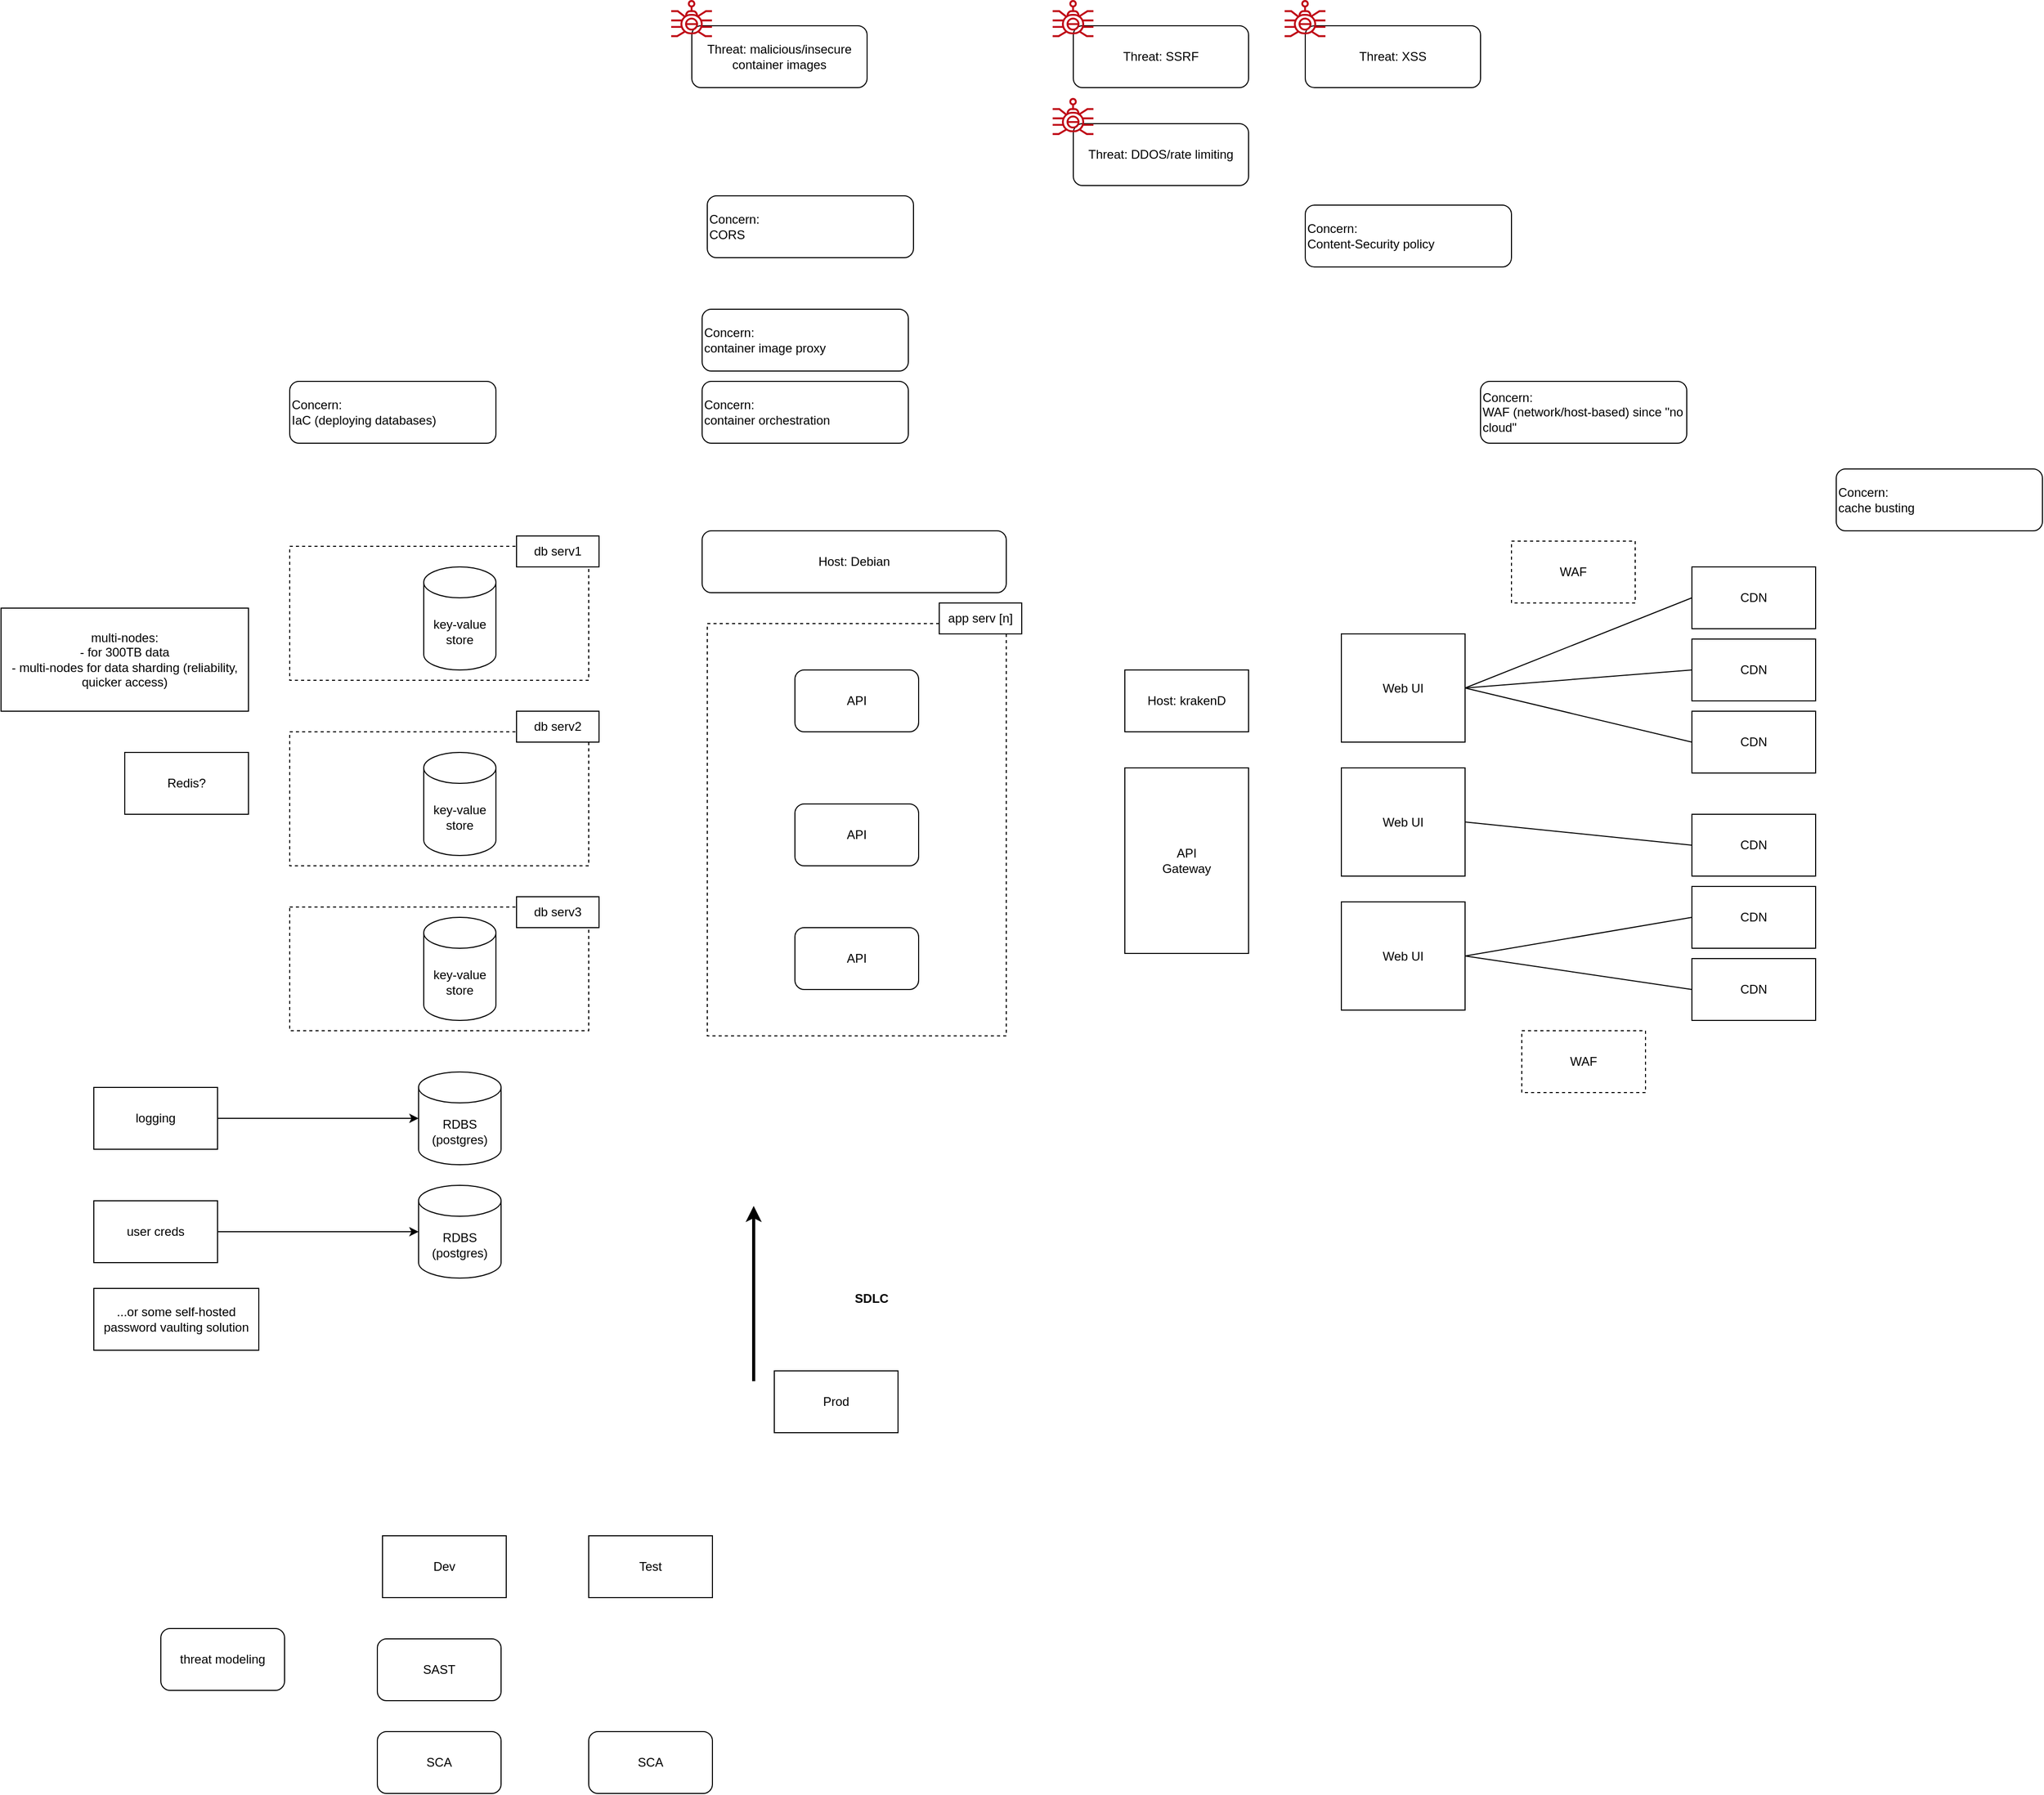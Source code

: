 <mxfile>
    <diagram id="99oPlt2z29j_kFsxYzRW" name="Page-1">
        <mxGraphModel dx="2406" dy="1740" grid="1" gridSize="10" guides="1" tooltips="1" connect="1" arrows="1" fold="1" page="0" pageScale="1" pageWidth="850" pageHeight="1100" math="0" shadow="0">
            <root>
                <mxCell id="0"/>
                <mxCell id="1" parent="0"/>
                <mxCell id="2" value="API" style="rounded=1;whiteSpace=wrap;html=1;" vertex="1" parent="1">
                    <mxGeometry x="120" y="480" width="120" height="60" as="geometry"/>
                </mxCell>
                <mxCell id="3" value="API" style="rounded=1;whiteSpace=wrap;html=1;" vertex="1" parent="1">
                    <mxGeometry x="120" y="610" width="120" height="60" as="geometry"/>
                </mxCell>
                <mxCell id="4" value="API" style="rounded=1;whiteSpace=wrap;html=1;" vertex="1" parent="1">
                    <mxGeometry x="120" y="730" width="120" height="60" as="geometry"/>
                </mxCell>
                <mxCell id="5" value="" style="rounded=0;whiteSpace=wrap;html=1;dashed=1;fillColor=none;" vertex="1" parent="1">
                    <mxGeometry x="35" y="435" width="290" height="400" as="geometry"/>
                </mxCell>
                <mxCell id="6" value="app serv [n]" style="rounded=0;whiteSpace=wrap;html=1;" vertex="1" parent="1">
                    <mxGeometry x="260" y="415" width="80" height="30" as="geometry"/>
                </mxCell>
                <mxCell id="7" value="Host: Debian" style="rounded=1;whiteSpace=wrap;html=1;" vertex="1" parent="1">
                    <mxGeometry x="30" y="345" width="295" height="60" as="geometry"/>
                </mxCell>
                <mxCell id="8" value="&lt;div&gt;API &lt;br&gt;&lt;/div&gt;&lt;div&gt;Gateway&lt;br&gt;&lt;/div&gt;" style="rounded=0;whiteSpace=wrap;html=1;" vertex="1" parent="1">
                    <mxGeometry x="440" y="575" width="120" height="180" as="geometry"/>
                </mxCell>
                <mxCell id="9" value="" style="rounded=0;whiteSpace=wrap;html=1;dashed=1;fillColor=none;" vertex="1" parent="1">
                    <mxGeometry x="-370" y="540" width="290" height="130" as="geometry"/>
                </mxCell>
                <mxCell id="10" value="&lt;div&gt;key-value&lt;/div&gt;&lt;div&gt;store&lt;br&gt;&lt;/div&gt;" style="shape=cylinder3;whiteSpace=wrap;html=1;boundedLbl=1;backgroundOutline=1;size=15;" vertex="1" parent="1">
                    <mxGeometry x="-240" y="560" width="70" height="100" as="geometry"/>
                </mxCell>
                <mxCell id="11" value="Redis?" style="rounded=0;whiteSpace=wrap;html=1;" vertex="1" parent="1">
                    <mxGeometry x="-530" y="560" width="120" height="60" as="geometry"/>
                </mxCell>
                <mxCell id="12" value="&lt;div&gt;key-value&lt;/div&gt;&lt;div&gt;store&lt;br&gt;&lt;/div&gt;" style="shape=cylinder3;whiteSpace=wrap;html=1;boundedLbl=1;backgroundOutline=1;size=15;" vertex="1" parent="1">
                    <mxGeometry x="-240" y="720" width="70" height="100" as="geometry"/>
                </mxCell>
                <mxCell id="13" value="&lt;div&gt;key-value&lt;/div&gt;&lt;div&gt;store&lt;br&gt;&lt;/div&gt;" style="shape=cylinder3;whiteSpace=wrap;html=1;boundedLbl=1;backgroundOutline=1;size=15;" vertex="1" parent="1">
                    <mxGeometry x="-240" y="380" width="70" height="100" as="geometry"/>
                </mxCell>
                <mxCell id="14" value="&lt;div&gt;multi-nodes:&lt;/div&gt;&lt;div&gt;- for 300TB data&lt;/div&gt;&lt;div&gt;- multi-nodes for data sharding (reliability, quicker access)&lt;br&gt;&lt;/div&gt;" style="rounded=0;whiteSpace=wrap;html=1;" vertex="1" parent="1">
                    <mxGeometry x="-650" y="420" width="240" height="100" as="geometry"/>
                </mxCell>
                <mxCell id="15" value="" style="rounded=0;whiteSpace=wrap;html=1;dashed=1;fillColor=none;" vertex="1" parent="1">
                    <mxGeometry x="-370" y="360" width="290" height="130" as="geometry"/>
                </mxCell>
                <mxCell id="16" value="" style="rounded=0;whiteSpace=wrap;html=1;dashed=1;fillColor=none;" vertex="1" parent="1">
                    <mxGeometry x="-370" y="710" width="290" height="120" as="geometry"/>
                </mxCell>
                <mxCell id="17" value="db serv1" style="rounded=0;whiteSpace=wrap;html=1;" vertex="1" parent="1">
                    <mxGeometry x="-150" y="350" width="80" height="30" as="geometry"/>
                </mxCell>
                <mxCell id="18" value="db serv2" style="rounded=0;whiteSpace=wrap;html=1;" vertex="1" parent="1">
                    <mxGeometry x="-150" y="520" width="80" height="30" as="geometry"/>
                </mxCell>
                <mxCell id="19" value="db serv3" style="rounded=0;whiteSpace=wrap;html=1;" vertex="1" parent="1">
                    <mxGeometry x="-150" y="700" width="80" height="30" as="geometry"/>
                </mxCell>
                <mxCell id="20" value="Host: krakenD" style="rounded=0;whiteSpace=wrap;html=1;" vertex="1" parent="1">
                    <mxGeometry x="440" y="480" width="120" height="60" as="geometry"/>
                </mxCell>
                <mxCell id="21" value="RDBS&lt;br&gt;(postgres)" style="shape=cylinder3;whiteSpace=wrap;html=1;boundedLbl=1;backgroundOutline=1;size=15;" vertex="1" parent="1">
                    <mxGeometry x="-245" y="980" width="80" height="90" as="geometry"/>
                </mxCell>
                <mxCell id="22" value="user creds" style="rounded=0;whiteSpace=wrap;html=1;" vertex="1" parent="1">
                    <mxGeometry x="-560" y="995" width="120" height="60" as="geometry"/>
                </mxCell>
                <mxCell id="23" value="" style="endArrow=classic;html=1;exitX=1;exitY=0.5;exitDx=0;exitDy=0;entryX=0;entryY=0.5;entryDx=0;entryDy=0;entryPerimeter=0;" edge="1" parent="1" source="22" target="21">
                    <mxGeometry width="50" height="50" relative="1" as="geometry">
                        <mxPoint x="-360" y="1050" as="sourcePoint"/>
                        <mxPoint x="-310" y="1000" as="targetPoint"/>
                    </mxGeometry>
                </mxCell>
                <mxCell id="24" value="...or some self-hosted&lt;br&gt;password vaulting solution" style="rounded=0;whiteSpace=wrap;html=1;" vertex="1" parent="1">
                    <mxGeometry x="-560" y="1080" width="160" height="60" as="geometry"/>
                </mxCell>
                <mxCell id="26" value="Concern:&lt;br&gt;container orchestration" style="rounded=1;whiteSpace=wrap;html=1;align=left;" vertex="1" parent="1">
                    <mxGeometry x="30" y="200" width="200" height="60" as="geometry"/>
                </mxCell>
                <mxCell id="27" value="Concern:&lt;br&gt;IaC (deploying databases)" style="rounded=1;whiteSpace=wrap;html=1;align=left;" vertex="1" parent="1">
                    <mxGeometry x="-370" y="200" width="200" height="60" as="geometry"/>
                </mxCell>
                <mxCell id="28" value="Concern:&lt;br&gt;container image proxy" style="rounded=1;whiteSpace=wrap;html=1;align=left;" vertex="1" parent="1">
                    <mxGeometry x="30" y="130" width="200" height="60" as="geometry"/>
                </mxCell>
                <mxCell id="29" value="" style="endArrow=classic;html=1;strokeWidth=3;" edge="1" parent="1">
                    <mxGeometry width="50" height="50" relative="1" as="geometry">
                        <mxPoint x="80" y="1170" as="sourcePoint"/>
                        <mxPoint x="80" y="1000" as="targetPoint"/>
                        <Array as="points">
                            <mxPoint x="80" y="1090"/>
                        </Array>
                    </mxGeometry>
                </mxCell>
                <mxCell id="30" value="&lt;b&gt;SDLC&lt;/b&gt;" style="text;html=1;strokeColor=none;fillColor=none;align=center;verticalAlign=middle;whiteSpace=wrap;rounded=0;strokeWidth=3;" vertex="1" parent="1">
                    <mxGeometry x="127.5" y="1070" width="132.5" height="40" as="geometry"/>
                </mxCell>
                <mxCell id="31" value="Dev" style="rounded=0;whiteSpace=wrap;html=1;strokeWidth=1;" vertex="1" parent="1">
                    <mxGeometry x="-280" y="1320" width="120" height="60" as="geometry"/>
                </mxCell>
                <mxCell id="32" value="Test" style="rounded=0;whiteSpace=wrap;html=1;strokeWidth=1;" vertex="1" parent="1">
                    <mxGeometry x="-80" y="1320" width="120" height="60" as="geometry"/>
                </mxCell>
                <mxCell id="33" value="Prod" style="rounded=0;whiteSpace=wrap;html=1;strokeWidth=1;" vertex="1" parent="1">
                    <mxGeometry x="100" y="1160" width="120" height="60" as="geometry"/>
                </mxCell>
                <mxCell id="34" value="threat modeling" style="rounded=1;whiteSpace=wrap;html=1;strokeWidth=1;" vertex="1" parent="1">
                    <mxGeometry x="-495" y="1410" width="120" height="60" as="geometry"/>
                </mxCell>
                <mxCell id="35" value="SAST" style="rounded=1;whiteSpace=wrap;html=1;strokeWidth=1;" vertex="1" parent="1">
                    <mxGeometry x="-285" y="1420" width="120" height="60" as="geometry"/>
                </mxCell>
                <mxCell id="36" value="SCA" style="rounded=1;whiteSpace=wrap;html=1;strokeWidth=1;" vertex="1" parent="1">
                    <mxGeometry x="-285" y="1510" width="120" height="60" as="geometry"/>
                </mxCell>
                <mxCell id="37" value="Threat: DDOS/rate limiting" style="rounded=1;whiteSpace=wrap;html=1;strokeWidth=1;" vertex="1" parent="1">
                    <mxGeometry x="390" y="-50" width="170" height="60" as="geometry"/>
                </mxCell>
                <mxCell id="38" value="" style="sketch=0;outlineConnect=0;fontColor=#232F3E;gradientColor=none;fillColor=#BF0816;strokeColor=none;dashed=0;verticalLabelPosition=bottom;verticalAlign=top;align=center;html=1;fontSize=12;fontStyle=0;aspect=fixed;pointerEvents=1;shape=mxgraph.aws4.waf_bad_bot;strokeWidth=1;" vertex="1" parent="1">
                    <mxGeometry x="370" y="-75" width="39.55" height="36" as="geometry"/>
                </mxCell>
                <mxCell id="39" value="&lt;div&gt;Web UI&lt;/div&gt;" style="rounded=0;whiteSpace=wrap;html=1;" vertex="1" parent="1">
                    <mxGeometry x="650" y="575" width="120" height="105" as="geometry"/>
                </mxCell>
                <mxCell id="40" value="Threat: SSRF" style="rounded=1;whiteSpace=wrap;html=1;strokeWidth=1;" vertex="1" parent="1">
                    <mxGeometry x="390" y="-145" width="170" height="60" as="geometry"/>
                </mxCell>
                <mxCell id="41" value="" style="sketch=0;outlineConnect=0;fontColor=#232F3E;gradientColor=none;fillColor=#BF0816;strokeColor=none;dashed=0;verticalLabelPosition=bottom;verticalAlign=top;align=center;html=1;fontSize=12;fontStyle=0;aspect=fixed;pointerEvents=1;shape=mxgraph.aws4.waf_bad_bot;strokeWidth=1;" vertex="1" parent="1">
                    <mxGeometry x="370" y="-170" width="39.55" height="36" as="geometry"/>
                </mxCell>
                <mxCell id="42" value="&lt;div&gt;Web UI&lt;/div&gt;" style="rounded=0;whiteSpace=wrap;html=1;" vertex="1" parent="1">
                    <mxGeometry x="650" y="445" width="120" height="105" as="geometry"/>
                </mxCell>
                <mxCell id="43" value="&lt;div&gt;Web UI&lt;/div&gt;" style="rounded=0;whiteSpace=wrap;html=1;" vertex="1" parent="1">
                    <mxGeometry x="650" y="705" width="120" height="105" as="geometry"/>
                </mxCell>
                <mxCell id="45" value="&lt;div&gt;CDN&lt;/div&gt;" style="rounded=0;whiteSpace=wrap;html=1;" vertex="1" parent="1">
                    <mxGeometry x="990" y="380" width="120" height="60" as="geometry"/>
                </mxCell>
                <mxCell id="46" value="&lt;div&gt;CDN&lt;/div&gt;" style="rounded=0;whiteSpace=wrap;html=1;" vertex="1" parent="1">
                    <mxGeometry x="990" y="450" width="120" height="60" as="geometry"/>
                </mxCell>
                <mxCell id="47" value="&lt;div&gt;CDN&lt;/div&gt;" style="rounded=0;whiteSpace=wrap;html=1;" vertex="1" parent="1">
                    <mxGeometry x="990" y="520" width="120" height="60" as="geometry"/>
                </mxCell>
                <mxCell id="48" value="&lt;div&gt;CDN&lt;/div&gt;" style="rounded=0;whiteSpace=wrap;html=1;" vertex="1" parent="1">
                    <mxGeometry x="990" y="620" width="120" height="60" as="geometry"/>
                </mxCell>
                <mxCell id="49" value="&lt;div&gt;CDN&lt;/div&gt;" style="rounded=0;whiteSpace=wrap;html=1;" vertex="1" parent="1">
                    <mxGeometry x="990" y="690" width="120" height="60" as="geometry"/>
                </mxCell>
                <mxCell id="50" value="&lt;div&gt;CDN&lt;/div&gt;" style="rounded=0;whiteSpace=wrap;html=1;" vertex="1" parent="1">
                    <mxGeometry x="990" y="760" width="120" height="60" as="geometry"/>
                </mxCell>
                <mxCell id="51" value="" style="endArrow=none;html=1;strokeWidth=1;entryX=0;entryY=0.5;entryDx=0;entryDy=0;exitX=1;exitY=0.5;exitDx=0;exitDy=0;" edge="1" parent="1" source="42" target="45">
                    <mxGeometry width="50" height="50" relative="1" as="geometry">
                        <mxPoint x="860" y="455" as="sourcePoint"/>
                        <mxPoint x="910" y="405" as="targetPoint"/>
                    </mxGeometry>
                </mxCell>
                <mxCell id="52" value="" style="endArrow=none;html=1;strokeWidth=1;entryX=0;entryY=0.5;entryDx=0;entryDy=0;exitX=1;exitY=0.5;exitDx=0;exitDy=0;" edge="1" parent="1" source="42" target="46">
                    <mxGeometry width="50" height="50" relative="1" as="geometry">
                        <mxPoint x="620" y="400" as="sourcePoint"/>
                        <mxPoint x="670" y="350" as="targetPoint"/>
                    </mxGeometry>
                </mxCell>
                <mxCell id="53" value="" style="endArrow=none;html=1;strokeWidth=1;entryX=0;entryY=0.5;entryDx=0;entryDy=0;exitX=1;exitY=0.5;exitDx=0;exitDy=0;" edge="1" parent="1" source="42" target="47">
                    <mxGeometry width="50" height="50" relative="1" as="geometry">
                        <mxPoint x="620" y="400" as="sourcePoint"/>
                        <mxPoint x="670" y="350" as="targetPoint"/>
                    </mxGeometry>
                </mxCell>
                <mxCell id="54" value="" style="endArrow=none;html=1;strokeWidth=1;entryX=0;entryY=0.5;entryDx=0;entryDy=0;exitX=1;exitY=0.5;exitDx=0;exitDy=0;" edge="1" parent="1" source="43" target="50">
                    <mxGeometry width="50" height="50" relative="1" as="geometry">
                        <mxPoint x="620" y="400" as="sourcePoint"/>
                        <mxPoint x="670" y="350" as="targetPoint"/>
                    </mxGeometry>
                </mxCell>
                <mxCell id="55" value="" style="endArrow=none;html=1;strokeWidth=1;entryX=0;entryY=0.5;entryDx=0;entryDy=0;exitX=1;exitY=0.5;exitDx=0;exitDy=0;" edge="1" parent="1" source="43" target="49">
                    <mxGeometry width="50" height="50" relative="1" as="geometry">
                        <mxPoint x="620" y="400" as="sourcePoint"/>
                        <mxPoint x="670" y="350" as="targetPoint"/>
                    </mxGeometry>
                </mxCell>
                <mxCell id="56" value="" style="endArrow=none;html=1;strokeWidth=1;entryX=0;entryY=0.5;entryDx=0;entryDy=0;exitX=1;exitY=0.5;exitDx=0;exitDy=0;" edge="1" parent="1" source="39" target="48">
                    <mxGeometry width="50" height="50" relative="1" as="geometry">
                        <mxPoint x="620" y="400" as="sourcePoint"/>
                        <mxPoint x="670" y="350" as="targetPoint"/>
                    </mxGeometry>
                </mxCell>
                <mxCell id="57" value="Concern:&lt;br&gt;cache busting" style="rounded=1;whiteSpace=wrap;html=1;align=left;" vertex="1" parent="1">
                    <mxGeometry x="1130" y="285" width="200" height="60" as="geometry"/>
                </mxCell>
                <mxCell id="58" value="Threat: XSS" style="rounded=1;whiteSpace=wrap;html=1;strokeWidth=1;" vertex="1" parent="1">
                    <mxGeometry x="615" y="-145" width="170" height="60" as="geometry"/>
                </mxCell>
                <mxCell id="59" value="" style="sketch=0;outlineConnect=0;fontColor=#232F3E;gradientColor=none;fillColor=#BF0816;strokeColor=none;dashed=0;verticalLabelPosition=bottom;verticalAlign=top;align=center;html=1;fontSize=12;fontStyle=0;aspect=fixed;pointerEvents=1;shape=mxgraph.aws4.waf_bad_bot;strokeWidth=1;" vertex="1" parent="1">
                    <mxGeometry x="595" y="-170" width="39.55" height="36" as="geometry"/>
                </mxCell>
                <mxCell id="60" value="Threat: malicious/insecure container images" style="rounded=1;whiteSpace=wrap;html=1;strokeWidth=1;" vertex="1" parent="1">
                    <mxGeometry x="20" y="-145" width="170" height="60" as="geometry"/>
                </mxCell>
                <mxCell id="61" value="" style="sketch=0;outlineConnect=0;fontColor=#232F3E;gradientColor=none;fillColor=#BF0816;strokeColor=none;dashed=0;verticalLabelPosition=bottom;verticalAlign=top;align=center;html=1;fontSize=12;fontStyle=0;aspect=fixed;pointerEvents=1;shape=mxgraph.aws4.waf_bad_bot;strokeWidth=1;" vertex="1" parent="1">
                    <mxGeometry y="-170" width="39.55" height="36" as="geometry"/>
                </mxCell>
                <mxCell id="62" value="RDBS&lt;br&gt;(postgres)" style="shape=cylinder3;whiteSpace=wrap;html=1;boundedLbl=1;backgroundOutline=1;size=15;" vertex="1" parent="1">
                    <mxGeometry x="-245" y="870" width="80" height="90" as="geometry"/>
                </mxCell>
                <mxCell id="63" value="logging" style="rounded=0;whiteSpace=wrap;html=1;" vertex="1" parent="1">
                    <mxGeometry x="-560" y="885" width="120" height="60" as="geometry"/>
                </mxCell>
                <mxCell id="64" value="" style="endArrow=classic;html=1;exitX=1;exitY=0.5;exitDx=0;exitDy=0;entryX=0;entryY=0.5;entryDx=0;entryDy=0;entryPerimeter=0;" edge="1" parent="1" source="63" target="62">
                    <mxGeometry width="50" height="50" relative="1" as="geometry">
                        <mxPoint x="-360" y="940" as="sourcePoint"/>
                        <mxPoint x="-310" y="890" as="targetPoint"/>
                    </mxGeometry>
                </mxCell>
                <mxCell id="65" value="SCA" style="rounded=1;whiteSpace=wrap;html=1;strokeWidth=1;" vertex="1" parent="1">
                    <mxGeometry x="-80" y="1510" width="120" height="60" as="geometry"/>
                </mxCell>
                <mxCell id="66" value="Concern:&lt;br&gt;Content-Security policy" style="rounded=1;whiteSpace=wrap;html=1;align=left;" vertex="1" parent="1">
                    <mxGeometry x="615" y="29" width="200" height="60" as="geometry"/>
                </mxCell>
                <mxCell id="67" value="Concern:&lt;br&gt;CORS" style="rounded=1;whiteSpace=wrap;html=1;align=left;" vertex="1" parent="1">
                    <mxGeometry x="35" y="20" width="200" height="60" as="geometry"/>
                </mxCell>
                <mxCell id="68" value="Concern:&lt;br&gt;WAF (network/host-based) since &quot;no cloud&quot;" style="rounded=1;whiteSpace=wrap;html=1;align=left;" vertex="1" parent="1">
                    <mxGeometry x="785" y="200" width="200" height="60" as="geometry"/>
                </mxCell>
                <mxCell id="69" value="WAF" style="rounded=0;whiteSpace=wrap;html=1;strokeWidth=1;dashed=1;" vertex="1" parent="1">
                    <mxGeometry x="815" y="355" width="120" height="60" as="geometry"/>
                </mxCell>
                <mxCell id="70" value="WAF" style="rounded=0;whiteSpace=wrap;html=1;strokeWidth=1;dashed=1;" vertex="1" parent="1">
                    <mxGeometry x="825" y="830" width="120" height="60" as="geometry"/>
                </mxCell>
            </root>
        </mxGraphModel>
    </diagram>
</mxfile>